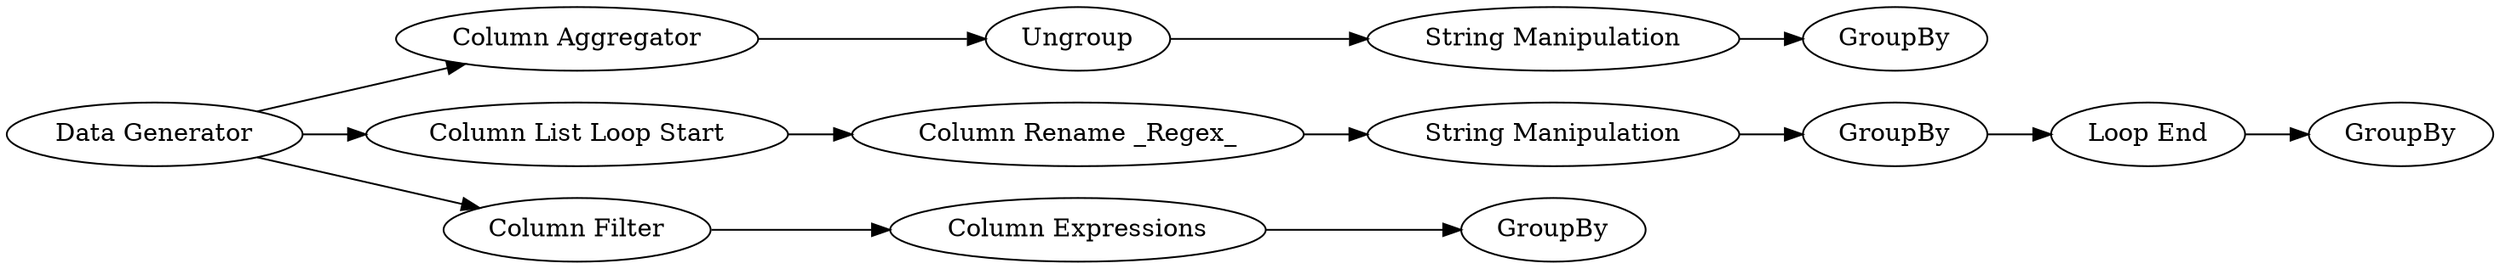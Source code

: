 digraph {
	1 [label="Data Generator"]
	2 [label="Column Aggregator"]
	3 [label=Ungroup]
	4 [label="String Manipulation"]
	5 [label=GroupBy]
	6 [label="Column List Loop Start"]
	7 [label="Column Rename _Regex_"]
	9 [label=GroupBy]
	10 [label="String Manipulation"]
	11 [label=GroupBy]
	12 [label="Loop End"]
	13 [label="Column Expressions"]
	14 [label="Column Filter"]
	15 [label=GroupBy]
	1 -> 2
	1 -> 6
	1 -> 14
	2 -> 3
	3 -> 4
	4 -> 5
	6 -> 7
	7 -> 10
	10 -> 11
	11 -> 12
	12 -> 9
	13 -> 15
	14 -> 13
	rankdir=LR
}

